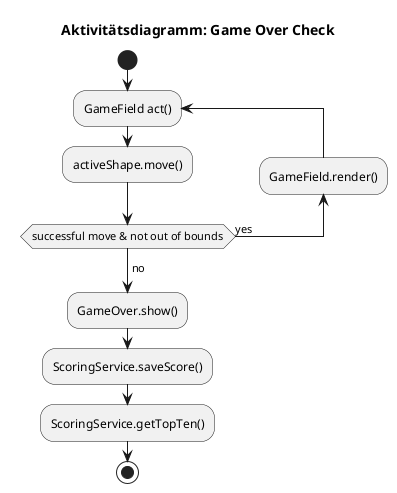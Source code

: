 @startuml
title Aktivitätsdiagramm: Game Over Check

start
repeat :GameField act();
    :activeShape.move();
    backward :GameField.render();
    label initPoint
repeat while (successful move & not out of bounds) is (yes)
->no;
:GameOver.show();
:ScoringService.saveScore();
:ScoringService.getTopTen();
stop
@enduml
